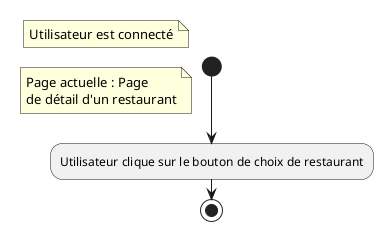 @startuml
'https://plantuml.com/activity-diagram-beta

start
note : Utilisateur est connecté
note : Page actuelle : Page\nde détail d'un restaurant
:Utilisateur clique sur le bouton de choix de restaurant;
stop

@enduml
